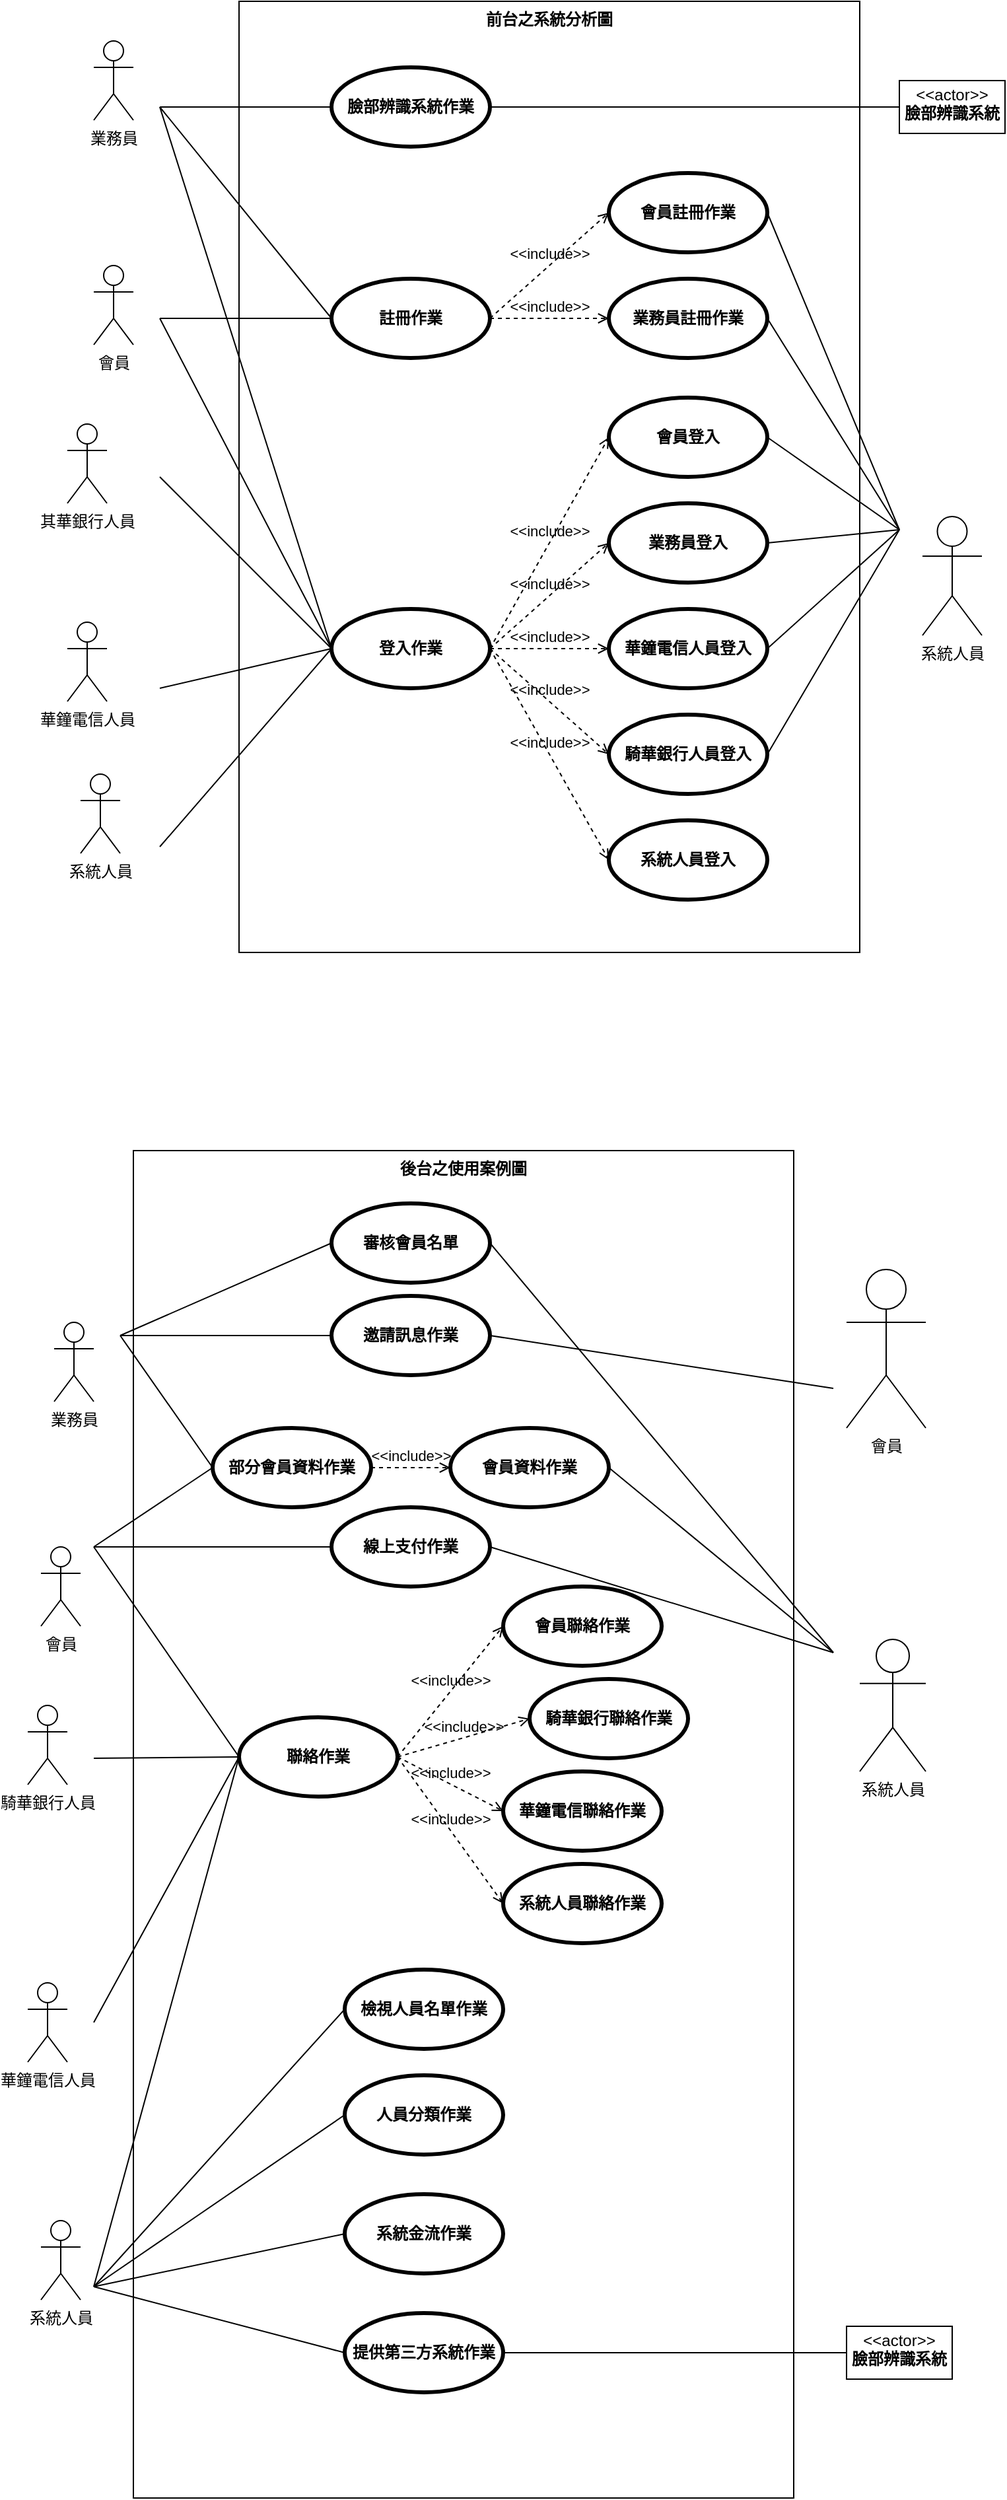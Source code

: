 <mxfile version="17.4.5" type="device" pages="2"><diagram id="V7DGzK6TTjDBdNX_tZ4m" name="(b) 小題"><mxGraphModel dx="2064" dy="663" grid="1" gridSize="10" guides="1" tooltips="1" connect="1" arrows="1" fold="1" page="1" pageScale="1" pageWidth="827" pageHeight="1169" math="0" shadow="0"><root><mxCell id="0"/><mxCell id="1" parent="0"/><mxCell id="oKWN9cTAaH6rFyVli_bK-96" value="後台之使用案例圖" style="shape=rect;html=1;verticalAlign=top;fontStyle=1;whiteSpace=wrap;align=center;" vertex="1" parent="1"><mxGeometry x="100" y="870" width="500" height="1020" as="geometry"/></mxCell><mxCell id="oKWN9cTAaH6rFyVli_bK-46" value="前台之系統分析圖&lt;br&gt;" style="shape=rect;html=1;verticalAlign=top;fontStyle=1;whiteSpace=wrap;align=center;" vertex="1" parent="1"><mxGeometry x="180" width="470" height="720" as="geometry"/></mxCell><mxCell id="oKWN9cTAaH6rFyVli_bK-1" value="華鐘電信人員" style="shape=umlActor;html=1;verticalLabelPosition=bottom;verticalAlign=top;align=center;" vertex="1" parent="1"><mxGeometry x="50" y="470" width="30" height="60" as="geometry"/></mxCell><mxCell id="oKWN9cTAaH6rFyVli_bK-2" value="其華銀行人員" style="shape=umlActor;html=1;verticalLabelPosition=bottom;verticalAlign=top;align=center;" vertex="1" parent="1"><mxGeometry x="50" y="320" width="30" height="60" as="geometry"/></mxCell><mxCell id="oKWN9cTAaH6rFyVli_bK-3" value="業務員" style="shape=umlActor;html=1;verticalLabelPosition=bottom;verticalAlign=top;align=center;" vertex="1" parent="1"><mxGeometry x="70" y="30" width="30" height="60" as="geometry"/></mxCell><mxCell id="oKWN9cTAaH6rFyVli_bK-4" value="系統人員" style="shape=umlActor;html=1;verticalLabelPosition=bottom;verticalAlign=top;align=center;" vertex="1" parent="1"><mxGeometry x="60" y="585" width="30" height="60" as="geometry"/></mxCell><mxCell id="oKWN9cTAaH6rFyVli_bK-5" value="會員" style="shape=umlActor;html=1;verticalLabelPosition=bottom;verticalAlign=top;align=center;" vertex="1" parent="1"><mxGeometry x="70" y="200" width="30" height="60" as="geometry"/></mxCell><mxCell id="oKWN9cTAaH6rFyVli_bK-7" value="註冊作業" style="shape=ellipse;html=1;strokeWidth=3;fontStyle=1;whiteSpace=wrap;align=center;perimeter=ellipsePerimeter;" vertex="1" parent="1"><mxGeometry x="250" y="210" width="120" height="60" as="geometry"/></mxCell><mxCell id="oKWN9cTAaH6rFyVli_bK-8" value="登入作業" style="shape=ellipse;html=1;strokeWidth=3;fontStyle=1;whiteSpace=wrap;align=center;perimeter=ellipsePerimeter;" vertex="1" parent="1"><mxGeometry x="250" y="460" width="120" height="60" as="geometry"/></mxCell><mxCell id="oKWN9cTAaH6rFyVli_bK-10" value="臉部辨識系統作業" style="shape=ellipse;html=1;strokeWidth=3;fontStyle=1;whiteSpace=wrap;align=center;perimeter=ellipsePerimeter;" vertex="1" parent="1"><mxGeometry x="250" y="50" width="120" height="60" as="geometry"/></mxCell><mxCell id="oKWN9cTAaH6rFyVli_bK-11" value="" style="edgeStyle=none;html=1;endArrow=none;verticalAlign=bottom;rounded=0;entryX=0;entryY=0.5;entryDx=0;entryDy=0;" edge="1" parent="1" target="oKWN9cTAaH6rFyVli_bK-7"><mxGeometry width="160" relative="1" as="geometry"><mxPoint x="120" y="80" as="sourcePoint"/><mxPoint x="310" y="380" as="targetPoint"/></mxGeometry></mxCell><mxCell id="oKWN9cTAaH6rFyVli_bK-12" value="" style="edgeStyle=none;html=1;endArrow=none;verticalAlign=bottom;rounded=0;entryX=0;entryY=0.5;entryDx=0;entryDy=0;" edge="1" parent="1" target="oKWN9cTAaH6rFyVli_bK-7"><mxGeometry width="160" relative="1" as="geometry"><mxPoint x="120" y="240" as="sourcePoint"/><mxPoint x="220" y="420" as="targetPoint"/></mxGeometry></mxCell><mxCell id="oKWN9cTAaH6rFyVli_bK-16" value="" style="edgeStyle=none;html=1;endArrow=none;verticalAlign=bottom;rounded=0;entryX=0;entryY=0.5;entryDx=0;entryDy=0;" edge="1" parent="1" target="oKWN9cTAaH6rFyVli_bK-8"><mxGeometry width="160" relative="1" as="geometry"><mxPoint x="120" y="640" as="sourcePoint"/><mxPoint x="220" y="420" as="targetPoint"/></mxGeometry></mxCell><mxCell id="oKWN9cTAaH6rFyVli_bK-17" value="" style="edgeStyle=none;html=1;endArrow=none;verticalAlign=bottom;rounded=0;entryX=0;entryY=0.5;entryDx=0;entryDy=0;" edge="1" parent="1" target="oKWN9cTAaH6rFyVli_bK-8"><mxGeometry width="160" relative="1" as="geometry"><mxPoint x="120" y="520" as="sourcePoint"/><mxPoint x="250" y="480" as="targetPoint"/></mxGeometry></mxCell><mxCell id="oKWN9cTAaH6rFyVli_bK-18" value="" style="edgeStyle=none;html=1;endArrow=none;verticalAlign=bottom;rounded=0;entryX=0;entryY=0.5;entryDx=0;entryDy=0;" edge="1" parent="1" target="oKWN9cTAaH6rFyVli_bK-8"><mxGeometry width="160" relative="1" as="geometry"><mxPoint x="120" y="360" as="sourcePoint"/><mxPoint x="220" y="420" as="targetPoint"/></mxGeometry></mxCell><mxCell id="oKWN9cTAaH6rFyVli_bK-19" value="" style="edgeStyle=none;html=1;endArrow=none;verticalAlign=bottom;rounded=0;entryX=0;entryY=0.5;entryDx=0;entryDy=0;" edge="1" parent="1" target="oKWN9cTAaH6rFyVli_bK-8"><mxGeometry width="160" relative="1" as="geometry"><mxPoint x="120" y="240" as="sourcePoint"/><mxPoint x="220" y="420" as="targetPoint"/></mxGeometry></mxCell><mxCell id="oKWN9cTAaH6rFyVli_bK-20" value="" style="edgeStyle=none;html=1;endArrow=none;verticalAlign=bottom;rounded=0;entryX=0;entryY=0.5;entryDx=0;entryDy=0;" edge="1" parent="1" target="oKWN9cTAaH6rFyVli_bK-8"><mxGeometry width="160" relative="1" as="geometry"><mxPoint x="120" y="80" as="sourcePoint"/><mxPoint x="220" y="420" as="targetPoint"/></mxGeometry></mxCell><mxCell id="oKWN9cTAaH6rFyVli_bK-21" value="" style="edgeStyle=none;html=1;endArrow=none;verticalAlign=bottom;rounded=0;entryX=0;entryY=0.5;entryDx=0;entryDy=0;" edge="1" parent="1" target="oKWN9cTAaH6rFyVli_bK-10"><mxGeometry width="160" relative="1" as="geometry"><mxPoint x="120" y="80" as="sourcePoint"/><mxPoint x="650" y="320" as="targetPoint"/></mxGeometry></mxCell><mxCell id="oKWN9cTAaH6rFyVli_bK-22" value="&lt;p style=&quot;margin: 0px ; margin-top: 4px ; text-align: center&quot;&gt;&amp;lt;&amp;lt;actor&amp;gt;&amp;gt;&lt;br&gt;&lt;b&gt;臉部辨識系統&lt;/b&gt;&lt;/p&gt;" style="shape=rect;html=1;overflow=fill;html=1;whiteSpace=wrap;align=center;" vertex="1" parent="1"><mxGeometry x="680" y="60" width="80" height="40" as="geometry"/></mxCell><mxCell id="oKWN9cTAaH6rFyVli_bK-23" value="" style="edgeStyle=none;html=1;endArrow=none;verticalAlign=bottom;rounded=0;exitX=1;exitY=0.5;exitDx=0;exitDy=0;entryX=0;entryY=0.5;entryDx=0;entryDy=0;" edge="1" parent="1" source="oKWN9cTAaH6rFyVli_bK-10" target="oKWN9cTAaH6rFyVli_bK-22"><mxGeometry width="160" relative="1" as="geometry"><mxPoint x="490" y="320" as="sourcePoint"/><mxPoint x="650" y="320" as="targetPoint"/></mxGeometry></mxCell><mxCell id="oKWN9cTAaH6rFyVli_bK-24" value="會員登入" style="shape=ellipse;html=1;strokeWidth=3;fontStyle=1;whiteSpace=wrap;align=center;perimeter=ellipsePerimeter;" vertex="1" parent="1"><mxGeometry x="460" y="300" width="120" height="60" as="geometry"/></mxCell><mxCell id="oKWN9cTAaH6rFyVli_bK-25" value="業務員註冊作業" style="shape=ellipse;html=1;strokeWidth=3;fontStyle=1;whiteSpace=wrap;align=center;perimeter=ellipsePerimeter;" vertex="1" parent="1"><mxGeometry x="460" y="210" width="120" height="60" as="geometry"/></mxCell><mxCell id="oKWN9cTAaH6rFyVli_bK-26" value="會員註冊作業" style="shape=ellipse;html=1;strokeWidth=3;fontStyle=1;whiteSpace=wrap;align=center;perimeter=ellipsePerimeter;" vertex="1" parent="1"><mxGeometry x="460" y="130" width="120" height="60" as="geometry"/></mxCell><mxCell id="oKWN9cTAaH6rFyVli_bK-28" value="業務員登入" style="shape=ellipse;html=1;strokeWidth=3;fontStyle=1;whiteSpace=wrap;align=center;perimeter=ellipsePerimeter;" vertex="1" parent="1"><mxGeometry x="460" y="380" width="120" height="60" as="geometry"/></mxCell><mxCell id="oKWN9cTAaH6rFyVli_bK-29" value="華鐘電信人員登入" style="shape=ellipse;html=1;strokeWidth=3;fontStyle=1;whiteSpace=wrap;align=center;perimeter=ellipsePerimeter;" vertex="1" parent="1"><mxGeometry x="460" y="460" width="120" height="60" as="geometry"/></mxCell><mxCell id="oKWN9cTAaH6rFyVli_bK-30" value="騎華銀行人員登入" style="shape=ellipse;html=1;strokeWidth=3;fontStyle=1;whiteSpace=wrap;align=center;perimeter=ellipsePerimeter;" vertex="1" parent="1"><mxGeometry x="460" y="540" width="120" height="60" as="geometry"/></mxCell><mxCell id="oKWN9cTAaH6rFyVli_bK-31" value="系統人員登入" style="shape=ellipse;html=1;strokeWidth=3;fontStyle=1;whiteSpace=wrap;align=center;perimeter=ellipsePerimeter;" vertex="1" parent="1"><mxGeometry x="460" y="620" width="120" height="60" as="geometry"/></mxCell><mxCell id="oKWN9cTAaH6rFyVli_bK-32" value="系統人員" style="shape=umlActor;html=1;verticalLabelPosition=bottom;verticalAlign=top;align=center;" vertex="1" parent="1"><mxGeometry x="697.5" y="390" width="45" height="90" as="geometry"/></mxCell><mxCell id="oKWN9cTAaH6rFyVli_bK-33" value="&amp;lt;&amp;lt;include&amp;gt;&amp;gt;" style="edgeStyle=none;html=1;endArrow=open;verticalAlign=bottom;dashed=1;labelBackgroundColor=none;rounded=0;entryX=0;entryY=0.5;entryDx=0;entryDy=0;exitX=1;exitY=0.5;exitDx=0;exitDy=0;" edge="1" parent="1" source="oKWN9cTAaH6rFyVli_bK-7" target="oKWN9cTAaH6rFyVli_bK-26"><mxGeometry width="160" relative="1" as="geometry"><mxPoint x="430" y="360" as="sourcePoint"/><mxPoint x="590" y="360" as="targetPoint"/></mxGeometry></mxCell><mxCell id="oKWN9cTAaH6rFyVli_bK-34" value="&amp;lt;&amp;lt;include&amp;gt;&amp;gt;" style="edgeStyle=none;html=1;endArrow=open;verticalAlign=bottom;dashed=1;labelBackgroundColor=none;rounded=0;entryX=0;entryY=0.5;entryDx=0;entryDy=0;exitX=1;exitY=0.5;exitDx=0;exitDy=0;" edge="1" parent="1" source="oKWN9cTAaH6rFyVli_bK-7" target="oKWN9cTAaH6rFyVli_bK-25"><mxGeometry width="160" relative="1" as="geometry"><mxPoint x="430" y="360" as="sourcePoint"/><mxPoint x="590" y="360" as="targetPoint"/></mxGeometry></mxCell><mxCell id="oKWN9cTAaH6rFyVli_bK-35" value="&amp;lt;&amp;lt;include&amp;gt;&amp;gt;" style="edgeStyle=none;html=1;endArrow=open;verticalAlign=bottom;dashed=1;labelBackgroundColor=none;rounded=0;entryX=0;entryY=0.5;entryDx=0;entryDy=0;exitX=1;exitY=0.5;exitDx=0;exitDy=0;" edge="1" parent="1" source="oKWN9cTAaH6rFyVli_bK-8" target="oKWN9cTAaH6rFyVli_bK-24"><mxGeometry width="160" relative="1" as="geometry"><mxPoint x="370" y="240" as="sourcePoint"/><mxPoint x="590" y="360" as="targetPoint"/></mxGeometry></mxCell><mxCell id="oKWN9cTAaH6rFyVli_bK-36" value="&amp;lt;&amp;lt;include&amp;gt;&amp;gt;" style="edgeStyle=none;html=1;endArrow=open;verticalAlign=bottom;dashed=1;labelBackgroundColor=none;rounded=0;entryX=0;entryY=0.5;entryDx=0;entryDy=0;" edge="1" parent="1" target="oKWN9cTAaH6rFyVli_bK-28"><mxGeometry width="160" relative="1" as="geometry"><mxPoint x="370" y="490" as="sourcePoint"/><mxPoint x="590" y="360" as="targetPoint"/></mxGeometry></mxCell><mxCell id="oKWN9cTAaH6rFyVli_bK-37" value="&amp;lt;&amp;lt;include&amp;gt;&amp;gt;" style="edgeStyle=none;html=1;endArrow=open;verticalAlign=bottom;dashed=1;labelBackgroundColor=none;rounded=0;entryX=0;entryY=0.5;entryDx=0;entryDy=0;exitX=1;exitY=0.5;exitDx=0;exitDy=0;" edge="1" parent="1" source="oKWN9cTAaH6rFyVli_bK-8" target="oKWN9cTAaH6rFyVli_bK-29"><mxGeometry width="160" relative="1" as="geometry"><mxPoint x="430" y="360" as="sourcePoint"/><mxPoint x="590" y="360" as="targetPoint"/></mxGeometry></mxCell><mxCell id="oKWN9cTAaH6rFyVli_bK-38" value="&amp;lt;&amp;lt;include&amp;gt;&amp;gt;" style="edgeStyle=none;html=1;endArrow=open;verticalAlign=bottom;dashed=1;labelBackgroundColor=none;rounded=0;entryX=0;entryY=0.5;entryDx=0;entryDy=0;exitX=1;exitY=0.5;exitDx=0;exitDy=0;" edge="1" parent="1" source="oKWN9cTAaH6rFyVli_bK-8" target="oKWN9cTAaH6rFyVli_bK-30"><mxGeometry width="160" relative="1" as="geometry"><mxPoint x="430" y="360" as="sourcePoint"/><mxPoint x="590" y="360" as="targetPoint"/></mxGeometry></mxCell><mxCell id="oKWN9cTAaH6rFyVli_bK-39" value="&amp;lt;&amp;lt;include&amp;gt;&amp;gt;" style="edgeStyle=none;html=1;endArrow=open;verticalAlign=bottom;dashed=1;labelBackgroundColor=none;rounded=0;entryX=0;entryY=0.5;entryDx=0;entryDy=0;exitX=1;exitY=0.5;exitDx=0;exitDy=0;" edge="1" parent="1" source="oKWN9cTAaH6rFyVli_bK-8" target="oKWN9cTAaH6rFyVli_bK-31"><mxGeometry width="160" relative="1" as="geometry"><mxPoint x="430" y="360" as="sourcePoint"/><mxPoint x="590" y="360" as="targetPoint"/></mxGeometry></mxCell><mxCell id="oKWN9cTAaH6rFyVli_bK-40" value="" style="edgeStyle=none;html=1;endArrow=none;verticalAlign=bottom;rounded=0;exitX=1;exitY=0.5;exitDx=0;exitDy=0;" edge="1" parent="1" source="oKWN9cTAaH6rFyVli_bK-24"><mxGeometry width="160" relative="1" as="geometry"><mxPoint x="430" y="360" as="sourcePoint"/><mxPoint x="680" y="400" as="targetPoint"/></mxGeometry></mxCell><mxCell id="oKWN9cTAaH6rFyVli_bK-41" value="" style="edgeStyle=none;html=1;endArrow=none;verticalAlign=bottom;rounded=0;exitX=1;exitY=0.5;exitDx=0;exitDy=0;" edge="1" parent="1" source="oKWN9cTAaH6rFyVli_bK-28"><mxGeometry width="160" relative="1" as="geometry"><mxPoint x="430" y="360" as="sourcePoint"/><mxPoint x="680" y="400" as="targetPoint"/></mxGeometry></mxCell><mxCell id="oKWN9cTAaH6rFyVli_bK-42" value="" style="edgeStyle=none;html=1;endArrow=none;verticalAlign=bottom;rounded=0;exitX=1;exitY=0.5;exitDx=0;exitDy=0;" edge="1" parent="1" source="oKWN9cTAaH6rFyVli_bK-29"><mxGeometry width="160" relative="1" as="geometry"><mxPoint x="430" y="360" as="sourcePoint"/><mxPoint x="680" y="400" as="targetPoint"/></mxGeometry></mxCell><mxCell id="oKWN9cTAaH6rFyVli_bK-43" value="" style="edgeStyle=none;html=1;endArrow=none;verticalAlign=bottom;rounded=0;exitX=1;exitY=0.5;exitDx=0;exitDy=0;" edge="1" parent="1" source="oKWN9cTAaH6rFyVli_bK-30"><mxGeometry width="160" relative="1" as="geometry"><mxPoint x="430" y="360" as="sourcePoint"/><mxPoint x="680" y="400" as="targetPoint"/></mxGeometry></mxCell><mxCell id="oKWN9cTAaH6rFyVli_bK-44" value="" style="edgeStyle=none;html=1;endArrow=none;verticalAlign=bottom;rounded=0;exitX=1;exitY=0.5;exitDx=0;exitDy=0;" edge="1" parent="1" source="oKWN9cTAaH6rFyVli_bK-25"><mxGeometry width="160" relative="1" as="geometry"><mxPoint x="430" y="360" as="sourcePoint"/><mxPoint x="680" y="400" as="targetPoint"/></mxGeometry></mxCell><mxCell id="oKWN9cTAaH6rFyVli_bK-45" value="" style="edgeStyle=none;html=1;endArrow=none;verticalAlign=bottom;rounded=0;exitX=1;exitY=0.5;exitDx=0;exitDy=0;" edge="1" parent="1" source="oKWN9cTAaH6rFyVli_bK-26"><mxGeometry width="160" relative="1" as="geometry"><mxPoint x="430" y="360" as="sourcePoint"/><mxPoint x="680" y="400" as="targetPoint"/></mxGeometry></mxCell><mxCell id="oKWN9cTAaH6rFyVli_bK-47" value="華鐘電信人員" style="shape=umlActor;html=1;verticalLabelPosition=bottom;verticalAlign=top;align=center;" vertex="1" parent="1"><mxGeometry x="20" y="1500" width="30" height="60" as="geometry"/></mxCell><mxCell id="oKWN9cTAaH6rFyVli_bK-48" value="騎華銀行人員" style="shape=umlActor;html=1;verticalLabelPosition=bottom;verticalAlign=top;align=center;" vertex="1" parent="1"><mxGeometry x="20" y="1290" width="30" height="60" as="geometry"/></mxCell><mxCell id="oKWN9cTAaH6rFyVli_bK-49" value="業務員" style="shape=umlActor;html=1;verticalLabelPosition=bottom;verticalAlign=top;align=center;" vertex="1" parent="1"><mxGeometry x="40" y="1000" width="30" height="60" as="geometry"/></mxCell><mxCell id="oKWN9cTAaH6rFyVli_bK-50" value="系統人員" style="shape=umlActor;html=1;verticalLabelPosition=bottom;verticalAlign=top;align=center;" vertex="1" parent="1"><mxGeometry x="30" y="1680" width="30" height="60" as="geometry"/></mxCell><mxCell id="oKWN9cTAaH6rFyVli_bK-51" value="會員" style="shape=umlActor;html=1;verticalLabelPosition=bottom;verticalAlign=top;align=center;" vertex="1" parent="1"><mxGeometry x="30" y="1170" width="30" height="60" as="geometry"/></mxCell><mxCell id="oKWN9cTAaH6rFyVli_bK-52" value="部分會員資料作業" style="shape=ellipse;html=1;strokeWidth=3;fontStyle=1;whiteSpace=wrap;align=center;perimeter=ellipsePerimeter;" vertex="1" parent="1"><mxGeometry x="160" y="1080" width="120" height="60" as="geometry"/></mxCell><mxCell id="oKWN9cTAaH6rFyVli_bK-53" value="會員資料作業" style="shape=ellipse;html=1;strokeWidth=3;fontStyle=1;whiteSpace=wrap;align=center;perimeter=ellipsePerimeter;" vertex="1" parent="1"><mxGeometry x="340" y="1080" width="120" height="60" as="geometry"/></mxCell><mxCell id="oKWN9cTAaH6rFyVli_bK-54" value="聯絡作業" style="shape=ellipse;html=1;strokeWidth=3;fontStyle=1;whiteSpace=wrap;align=center;perimeter=ellipsePerimeter;" vertex="1" parent="1"><mxGeometry x="180" y="1299" width="120" height="60" as="geometry"/></mxCell><mxCell id="oKWN9cTAaH6rFyVli_bK-55" value="邀請訊息作業" style="shape=ellipse;html=1;strokeWidth=3;fontStyle=1;whiteSpace=wrap;align=center;perimeter=ellipsePerimeter;" vertex="1" parent="1"><mxGeometry x="250" y="980" width="120" height="60" as="geometry"/></mxCell><mxCell id="oKWN9cTAaH6rFyVli_bK-56" value="線上支付作業" style="shape=ellipse;html=1;strokeWidth=3;fontStyle=1;whiteSpace=wrap;align=center;perimeter=ellipsePerimeter;" vertex="1" parent="1"><mxGeometry x="250" y="1140" width="120" height="60" as="geometry"/></mxCell><mxCell id="oKWN9cTAaH6rFyVli_bK-57" value="檢視人員名單作業" style="shape=ellipse;html=1;strokeWidth=3;fontStyle=1;whiteSpace=wrap;align=center;perimeter=ellipsePerimeter;" vertex="1" parent="1"><mxGeometry x="260" y="1490" width="120" height="60" as="geometry"/></mxCell><mxCell id="oKWN9cTAaH6rFyVli_bK-58" value="系統金流作業" style="shape=ellipse;html=1;strokeWidth=3;fontStyle=1;whiteSpace=wrap;align=center;perimeter=ellipsePerimeter;" vertex="1" parent="1"><mxGeometry x="260" y="1660" width="120" height="60" as="geometry"/></mxCell><mxCell id="oKWN9cTAaH6rFyVli_bK-59" value="提供第三方系統作業" style="shape=ellipse;html=1;strokeWidth=3;fontStyle=1;whiteSpace=wrap;align=center;perimeter=ellipsePerimeter;" vertex="1" parent="1"><mxGeometry x="260" y="1750" width="120" height="60" as="geometry"/></mxCell><mxCell id="oKWN9cTAaH6rFyVli_bK-60" value="人員分類作業" style="shape=ellipse;html=1;strokeWidth=3;fontStyle=1;whiteSpace=wrap;align=center;perimeter=ellipsePerimeter;" vertex="1" parent="1"><mxGeometry x="260" y="1570" width="120" height="60" as="geometry"/></mxCell><mxCell id="oKWN9cTAaH6rFyVli_bK-62" value="系統人員" style="shape=umlActor;html=1;verticalLabelPosition=bottom;verticalAlign=top;align=center;" vertex="1" parent="1"><mxGeometry x="650" y="1240" width="50" height="100" as="geometry"/></mxCell><mxCell id="oKWN9cTAaH6rFyVli_bK-63" value="&lt;p style=&quot;margin: 0px ; margin-top: 4px ; text-align: center&quot;&gt;&amp;lt;&amp;lt;actor&amp;gt;&amp;gt;&lt;br&gt;&lt;b&gt;臉部辨識系統&lt;/b&gt;&lt;/p&gt;" style="shape=rect;html=1;overflow=fill;html=1;whiteSpace=wrap;align=center;" vertex="1" parent="1"><mxGeometry x="640" y="1760" width="80" height="40" as="geometry"/></mxCell><mxCell id="oKWN9cTAaH6rFyVli_bK-65" value="會員聯絡作業" style="shape=ellipse;html=1;strokeWidth=3;fontStyle=1;whiteSpace=wrap;align=center;perimeter=ellipsePerimeter;" vertex="1" parent="1"><mxGeometry x="380" y="1200" width="120" height="60" as="geometry"/></mxCell><mxCell id="oKWN9cTAaH6rFyVli_bK-66" value="騎華銀行聯絡作業" style="shape=ellipse;html=1;strokeWidth=3;fontStyle=1;whiteSpace=wrap;align=center;perimeter=ellipsePerimeter;" vertex="1" parent="1"><mxGeometry x="400" y="1270" width="120" height="60" as="geometry"/></mxCell><mxCell id="oKWN9cTAaH6rFyVli_bK-67" value="華鐘電信聯絡作業" style="shape=ellipse;html=1;strokeWidth=3;fontStyle=1;whiteSpace=wrap;align=center;perimeter=ellipsePerimeter;" vertex="1" parent="1"><mxGeometry x="380" y="1340" width="120" height="60" as="geometry"/></mxCell><mxCell id="oKWN9cTAaH6rFyVli_bK-68" value="系統人員聯絡作業" style="shape=ellipse;html=1;strokeWidth=3;fontStyle=1;whiteSpace=wrap;align=center;perimeter=ellipsePerimeter;" vertex="1" parent="1"><mxGeometry x="380" y="1410" width="120" height="60" as="geometry"/></mxCell><mxCell id="oKWN9cTAaH6rFyVli_bK-69" value="" style="edgeStyle=none;html=1;endArrow=none;verticalAlign=bottom;rounded=0;entryX=0;entryY=0.5;entryDx=0;entryDy=0;exitX=1;exitY=0.5;exitDx=0;exitDy=0;" edge="1" parent="1" source="oKWN9cTAaH6rFyVli_bK-59" target="oKWN9cTAaH6rFyVli_bK-63"><mxGeometry width="160" relative="1" as="geometry"><mxPoint x="510" y="1640" as="sourcePoint"/><mxPoint x="670" y="1640" as="targetPoint"/></mxGeometry></mxCell><mxCell id="oKWN9cTAaH6rFyVli_bK-70" value="" style="edgeStyle=none;html=1;endArrow=none;verticalAlign=bottom;rounded=0;exitX=0;exitY=0.5;exitDx=0;exitDy=0;" edge="1" parent="1" source="oKWN9cTAaH6rFyVli_bK-58"><mxGeometry width="160" relative="1" as="geometry"><mxPoint x="510" y="1640" as="sourcePoint"/><mxPoint x="70" y="1730" as="targetPoint"/></mxGeometry></mxCell><mxCell id="oKWN9cTAaH6rFyVli_bK-71" value="" style="edgeStyle=none;html=1;endArrow=none;verticalAlign=bottom;rounded=0;entryX=0;entryY=0.5;entryDx=0;entryDy=0;" edge="1" parent="1" target="oKWN9cTAaH6rFyVli_bK-60"><mxGeometry width="160" relative="1" as="geometry"><mxPoint x="70" y="1730" as="sourcePoint"/><mxPoint x="670" y="1640" as="targetPoint"/></mxGeometry></mxCell><mxCell id="oKWN9cTAaH6rFyVli_bK-72" value="" style="edgeStyle=none;html=1;endArrow=none;verticalAlign=bottom;rounded=0;entryX=0;entryY=0.5;entryDx=0;entryDy=0;" edge="1" parent="1" target="oKWN9cTAaH6rFyVli_bK-59"><mxGeometry width="160" relative="1" as="geometry"><mxPoint x="70" y="1730" as="sourcePoint"/><mxPoint x="670" y="1640" as="targetPoint"/></mxGeometry></mxCell><mxCell id="oKWN9cTAaH6rFyVli_bK-73" value="&amp;lt;&amp;lt;include&amp;gt;&amp;gt;" style="edgeStyle=none;html=1;endArrow=open;verticalAlign=bottom;dashed=1;labelBackgroundColor=none;rounded=0;exitX=1;exitY=0.5;exitDx=0;exitDy=0;entryX=0;entryY=0.5;entryDx=0;entryDy=0;" edge="1" parent="1" source="oKWN9cTAaH6rFyVli_bK-54" target="oKWN9cTAaH6rFyVli_bK-65"><mxGeometry width="160" relative="1" as="geometry"><mxPoint x="510" y="1290" as="sourcePoint"/><mxPoint x="670" y="1290" as="targetPoint"/></mxGeometry></mxCell><mxCell id="oKWN9cTAaH6rFyVli_bK-74" value="&amp;lt;&amp;lt;include&amp;gt;&amp;gt;" style="edgeStyle=none;html=1;endArrow=open;verticalAlign=bottom;dashed=1;labelBackgroundColor=none;rounded=0;exitX=1;exitY=0.5;exitDx=0;exitDy=0;entryX=0;entryY=0.5;entryDx=0;entryDy=0;" edge="1" parent="1" source="oKWN9cTAaH6rFyVli_bK-54" target="oKWN9cTAaH6rFyVli_bK-66"><mxGeometry width="160" relative="1" as="geometry"><mxPoint x="510" y="1290" as="sourcePoint"/><mxPoint x="670" y="1290" as="targetPoint"/></mxGeometry></mxCell><mxCell id="oKWN9cTAaH6rFyVli_bK-75" value="&amp;lt;&amp;lt;include&amp;gt;&amp;gt;" style="edgeStyle=none;html=1;endArrow=open;verticalAlign=bottom;dashed=1;labelBackgroundColor=none;rounded=0;exitX=1;exitY=0.5;exitDx=0;exitDy=0;entryX=0;entryY=0.5;entryDx=0;entryDy=0;" edge="1" parent="1" source="oKWN9cTAaH6rFyVli_bK-54" target="oKWN9cTAaH6rFyVli_bK-67"><mxGeometry width="160" relative="1" as="geometry"><mxPoint x="510" y="1290" as="sourcePoint"/><mxPoint x="670" y="1290" as="targetPoint"/></mxGeometry></mxCell><mxCell id="oKWN9cTAaH6rFyVli_bK-76" value="&amp;lt;&amp;lt;include&amp;gt;&amp;gt;" style="edgeStyle=none;html=1;endArrow=open;verticalAlign=bottom;dashed=1;labelBackgroundColor=none;rounded=0;exitX=1;exitY=0.5;exitDx=0;exitDy=0;entryX=0;entryY=0.5;entryDx=0;entryDy=0;" edge="1" parent="1" source="oKWN9cTAaH6rFyVli_bK-54" target="oKWN9cTAaH6rFyVli_bK-68"><mxGeometry width="160" relative="1" as="geometry"><mxPoint x="510" y="1290" as="sourcePoint"/><mxPoint x="670" y="1290" as="targetPoint"/></mxGeometry></mxCell><mxCell id="oKWN9cTAaH6rFyVli_bK-77" value="&amp;lt;&amp;lt;include&amp;gt;&amp;gt;" style="edgeStyle=none;html=1;endArrow=open;verticalAlign=bottom;dashed=1;labelBackgroundColor=none;rounded=0;exitX=1;exitY=0.5;exitDx=0;exitDy=0;entryX=0;entryY=0.5;entryDx=0;entryDy=0;" edge="1" parent="1" source="oKWN9cTAaH6rFyVli_bK-52" target="oKWN9cTAaH6rFyVli_bK-53"><mxGeometry width="160" relative="1" as="geometry"><mxPoint x="510" y="1200" as="sourcePoint"/><mxPoint x="670" y="1200" as="targetPoint"/></mxGeometry></mxCell><mxCell id="oKWN9cTAaH6rFyVli_bK-78" value="" style="edgeStyle=none;html=1;endArrow=none;verticalAlign=bottom;rounded=0;entryX=0;entryY=0.5;entryDx=0;entryDy=0;" edge="1" parent="1" target="oKWN9cTAaH6rFyVli_bK-52"><mxGeometry width="160" relative="1" as="geometry"><mxPoint x="90" y="1010" as="sourcePoint"/><mxPoint x="670" y="1200" as="targetPoint"/></mxGeometry></mxCell><mxCell id="oKWN9cTAaH6rFyVli_bK-79" value="" style="edgeStyle=none;html=1;endArrow=none;verticalAlign=bottom;rounded=0;exitX=0;exitY=0.5;exitDx=0;exitDy=0;" edge="1" parent="1" source="oKWN9cTAaH6rFyVli_bK-52"><mxGeometry width="160" relative="1" as="geometry"><mxPoint x="510" y="1200" as="sourcePoint"/><mxPoint x="70" y="1170" as="targetPoint"/></mxGeometry></mxCell><mxCell id="oKWN9cTAaH6rFyVli_bK-80" value="" style="edgeStyle=none;html=1;endArrow=none;verticalAlign=bottom;rounded=0;entryX=0;entryY=0.5;entryDx=0;entryDy=0;" edge="1" parent="1" target="oKWN9cTAaH6rFyVli_bK-55"><mxGeometry width="160" relative="1" as="geometry"><mxPoint x="90" y="1010" as="sourcePoint"/><mxPoint x="670" y="1200" as="targetPoint"/></mxGeometry></mxCell><mxCell id="oKWN9cTAaH6rFyVli_bK-81" value="會員" style="shape=umlActor;html=1;verticalLabelPosition=bottom;verticalAlign=top;align=center;" vertex="1" parent="1"><mxGeometry x="640" y="960" width="60" height="120" as="geometry"/></mxCell><mxCell id="oKWN9cTAaH6rFyVli_bK-82" value="" style="edgeStyle=none;html=1;endArrow=none;verticalAlign=bottom;rounded=0;exitX=1;exitY=0.5;exitDx=0;exitDy=0;" edge="1" parent="1" source="oKWN9cTAaH6rFyVli_bK-55"><mxGeometry width="160" relative="1" as="geometry"><mxPoint x="510" y="1200" as="sourcePoint"/><mxPoint x="630" y="1050" as="targetPoint"/></mxGeometry></mxCell><mxCell id="oKWN9cTAaH6rFyVli_bK-83" value="" style="edgeStyle=none;html=1;endArrow=none;verticalAlign=bottom;rounded=0;exitX=1;exitY=0.5;exitDx=0;exitDy=0;" edge="1" parent="1" source="oKWN9cTAaH6rFyVli_bK-53"><mxGeometry width="160" relative="1" as="geometry"><mxPoint x="510" y="1200" as="sourcePoint"/><mxPoint x="630" y="1250" as="targetPoint"/></mxGeometry></mxCell><mxCell id="oKWN9cTAaH6rFyVli_bK-84" value="" style="edgeStyle=none;html=1;endArrow=none;verticalAlign=bottom;rounded=0;entryX=0;entryY=0.5;entryDx=0;entryDy=0;" edge="1" parent="1" target="oKWN9cTAaH6rFyVli_bK-56"><mxGeometry width="160" relative="1" as="geometry"><mxPoint x="70" y="1170" as="sourcePoint"/><mxPoint x="670" y="1290" as="targetPoint"/></mxGeometry></mxCell><mxCell id="oKWN9cTAaH6rFyVli_bK-85" value="" style="edgeStyle=none;html=1;endArrow=none;verticalAlign=bottom;rounded=0;exitX=1;exitY=0.5;exitDx=0;exitDy=0;" edge="1" parent="1" source="oKWN9cTAaH6rFyVli_bK-56"><mxGeometry width="160" relative="1" as="geometry"><mxPoint x="510" y="1290" as="sourcePoint"/><mxPoint x="630" y="1250" as="targetPoint"/></mxGeometry></mxCell><mxCell id="oKWN9cTAaH6rFyVli_bK-86" value="" style="edgeStyle=none;html=1;endArrow=none;verticalAlign=bottom;rounded=0;entryX=0;entryY=0.5;entryDx=0;entryDy=0;" edge="1" parent="1" target="oKWN9cTAaH6rFyVli_bK-54"><mxGeometry width="160" relative="1" as="geometry"><mxPoint x="70" y="1170" as="sourcePoint"/><mxPoint x="670" y="1380" as="targetPoint"/></mxGeometry></mxCell><mxCell id="oKWN9cTAaH6rFyVli_bK-87" value="" style="edgeStyle=none;html=1;endArrow=none;verticalAlign=bottom;rounded=0;entryX=0;entryY=0.5;entryDx=0;entryDy=0;" edge="1" parent="1" target="oKWN9cTAaH6rFyVli_bK-54"><mxGeometry width="160" relative="1" as="geometry"><mxPoint x="70" y="1330" as="sourcePoint"/><mxPoint x="670" y="1380" as="targetPoint"/></mxGeometry></mxCell><mxCell id="oKWN9cTAaH6rFyVli_bK-88" value="" style="edgeStyle=none;html=1;endArrow=none;verticalAlign=bottom;rounded=0;entryX=0;entryY=0.5;entryDx=0;entryDy=0;" edge="1" parent="1" target="oKWN9cTAaH6rFyVli_bK-54"><mxGeometry width="160" relative="1" as="geometry"><mxPoint x="70" y="1530" as="sourcePoint"/><mxPoint x="670" y="1380" as="targetPoint"/></mxGeometry></mxCell><mxCell id="oKWN9cTAaH6rFyVli_bK-89" value="" style="edgeStyle=none;html=1;endArrow=none;verticalAlign=bottom;rounded=0;exitX=0;exitY=0.5;exitDx=0;exitDy=0;" edge="1" parent="1" source="oKWN9cTAaH6rFyVli_bK-54"><mxGeometry width="160" relative="1" as="geometry"><mxPoint x="510" y="1460" as="sourcePoint"/><mxPoint x="70" y="1730" as="targetPoint"/></mxGeometry></mxCell><mxCell id="oKWN9cTAaH6rFyVli_bK-92" value="" style="edgeStyle=none;html=1;endArrow=none;verticalAlign=bottom;rounded=0;exitX=0;exitY=0.5;exitDx=0;exitDy=0;" edge="1" parent="1" source="oKWN9cTAaH6rFyVli_bK-57"><mxGeometry width="160" relative="1" as="geometry"><mxPoint x="510" y="1460" as="sourcePoint"/><mxPoint x="70" y="1730" as="targetPoint"/></mxGeometry></mxCell><mxCell id="oKWN9cTAaH6rFyVli_bK-93" value="審核會員名單" style="shape=ellipse;html=1;strokeWidth=3;fontStyle=1;whiteSpace=wrap;align=center;perimeter=ellipsePerimeter;" vertex="1" parent="1"><mxGeometry x="250" y="910" width="120" height="60" as="geometry"/></mxCell><mxCell id="oKWN9cTAaH6rFyVli_bK-94" value="" style="edgeStyle=none;html=1;endArrow=none;verticalAlign=bottom;rounded=0;exitX=0;exitY=0.5;exitDx=0;exitDy=0;" edge="1" parent="1" source="oKWN9cTAaH6rFyVli_bK-93"><mxGeometry width="160" relative="1" as="geometry"><mxPoint x="360" y="1110" as="sourcePoint"/><mxPoint x="90" y="1010" as="targetPoint"/></mxGeometry></mxCell><mxCell id="oKWN9cTAaH6rFyVli_bK-95" value="" style="edgeStyle=none;html=1;endArrow=none;verticalAlign=bottom;rounded=0;exitX=1;exitY=0.5;exitDx=0;exitDy=0;" edge="1" parent="1" source="oKWN9cTAaH6rFyVli_bK-93"><mxGeometry width="160" relative="1" as="geometry"><mxPoint x="360" y="1110" as="sourcePoint"/><mxPoint x="630" y="1250" as="targetPoint"/></mxGeometry></mxCell></root></mxGraphModel></diagram><diagram id="BZPio_Jj3uGKRLuExNS9" name="(d) 小題"><mxGraphModel dx="1422" dy="689" grid="1" gridSize="10" guides="1" tooltips="1" connect="1" arrows="1" fold="1" page="1" pageScale="1" pageWidth="827" pageHeight="1169" math="0" shadow="0"><root><mxCell id="Udvxj7O8KsXDByOM07qp-0"/><mxCell id="Udvxj7O8KsXDByOM07qp-1" parent="Udvxj7O8KsXDByOM07qp-0"/></root></mxGraphModel></diagram></mxfile>